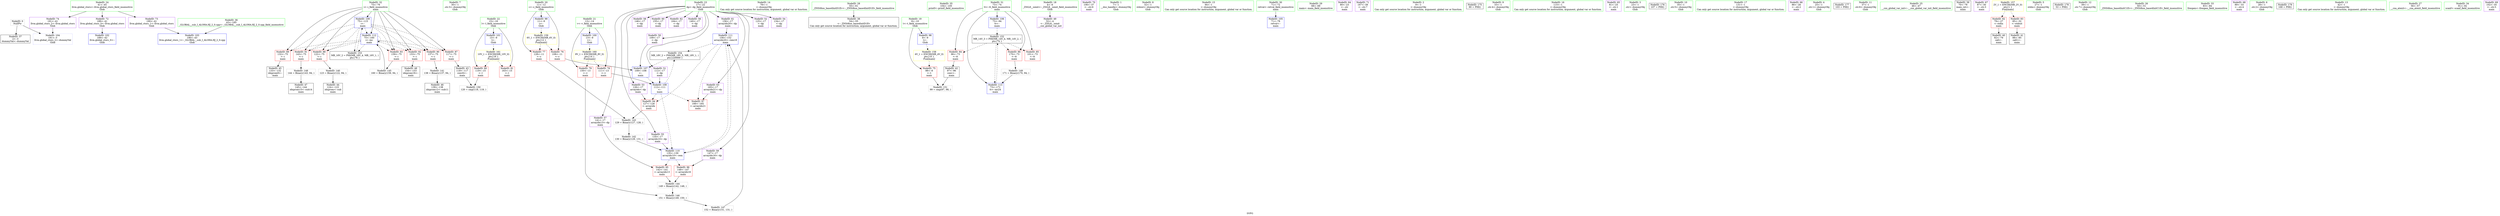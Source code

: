 digraph "SVFG" {
	label="SVFG";

	Node0x5600ac2bfb10 [shape=record,color=grey,label="{NodeID: 0\nNullPtr}"];
	Node0x5600ac2bfb10 -> Node0x5600ac2d3b00[style=solid];
	Node0x5600ac2bfb10 -> Node0x5600ac2d4bf0[style=solid];
	Node0x5600ac2d7720 [shape=record,color=red,label="{NodeID: 90\n137\<--75\n\<--i\nmain\n}"];
	Node0x5600ac2d7720 -> Node0x5600ac2db170[style=solid];
	Node0x5600ac2d1980 [shape=record,color=green,label="{NodeID: 7\n30\<--1\n.str.3\<--dummyObj\nGlob }"];
	Node0x5600ac2d4520 [shape=record,color=red,label="{NodeID: 97\n166\<--165\n\<--arrayidx21\nmain\n}"];
	Node0x5600ac2d25e0 [shape=record,color=green,label="{NodeID: 14\n78\<--1\n\<--dummyObj\nCan only get source location for instruction, argument, global var or function.}"];
	Node0x5600ac2d4bf0 [shape=record,color=blue, style = dotted,label="{NodeID: 104\n191\<--3\nllvm.global_ctors_2\<--dummyVal\nGlob }"];
	Node0x5600ac2d2b90 [shape=record,color=green,label="{NodeID: 21\n13\<--14\nv\<--v_field_insensitive\nGlob }"];
	Node0x5600ac2d2b90 -> Node0x5600ac2d6d60[style=solid];
	Node0x5600ac2d2b90 -> Node0x5600ac2d6e30[style=solid];
	Node0x5600ac2d2b90 -> Node0x5600ac2d47f0[style=solid];
	Node0x5600ac2d51d0 [shape=record,color=blue,label="{NodeID: 111\n156\<--152\narrayidx20\<--rem18\nmain\n}"];
	Node0x5600ac2d51d0 -> Node0x5600ac2d7a60[style=dashed];
	Node0x5600ac2d51d0 -> Node0x5600ac2d4520[style=dashed];
	Node0x5600ac2d51d0 -> Node0x5600ac2d5100[style=dashed];
	Node0x5600ac2d51d0 -> Node0x5600ac2e1130[style=dashed];
	Node0x5600ac2d3290 [shape=record,color=green,label="{NodeID: 28\n55\<--61\n_ZNSt8ios_base4InitD1Ev\<--_ZNSt8ios_base4InitD1Ev_field_insensitive\n}"];
	Node0x5600ac2d3290 -> Node0x5600ac2d3c00[style=solid];
	Node0x5600ac2d3900 [shape=record,color=green,label="{NodeID: 35\n104\<--105\nprintf\<--printf_field_insensitive\n}"];
	Node0x5600ac2d3f70 [shape=record,color=black,label="{NodeID: 42\n97\<--96\nconv\<--\nmain\n}"];
	Node0x5600ac2d3f70 -> Node0x5600ac2dc070[style=solid];
	Node0x5600ac2d5540 [shape=record,color=purple,label="{NodeID: 49\n52\<--4\n\<--_ZStL8__ioinit\n__cxx_global_var_init\n}"];
	Node0x5600ac2d5af0 [shape=record,color=purple,label="{NodeID: 56\n140\<--17\n\<--dp\nmain\n}"];
	Node0x5600ac2db8f0 [shape=record,color=grey,label="{NodeID: 146\n151 = Binary(149, 150, )\n}"];
	Node0x5600ac2db8f0 -> Node0x5600ac2dba70[style=solid];
	Node0x5600ac2d60a0 [shape=record,color=purple,label="{NodeID: 63\n165\<--17\narrayidx21\<--dp\nmain\n}"];
	Node0x5600ac2d60a0 -> Node0x5600ac2d4520[style=solid];
	Node0x5600ac2e0c30 [shape=record,color=black,label="{NodeID: 153\nMR_16V_2 = PHI(MR_16V_4, MR_16V_1, )\npts\{76 \}\n}"];
	Node0x5600ac2e0c30 -> Node0x5600ac2d5030[style=dashed];
	Node0x5600ac2d6650 [shape=record,color=purple,label="{NodeID: 70\n106\<--37\n\<--.str.6\nmain\n}"];
	Node0x5600ac2e2d10 [shape=record,color=yellow,style=double,label="{NodeID: 160\n8V_1 = ENCHI(MR_8V_0)\npts\{14 \}\nFun[main]}"];
	Node0x5600ac2e2d10 -> Node0x5600ac2d6d60[style=dashed];
	Node0x5600ac2e2d10 -> Node0x5600ac2d6e30[style=dashed];
	Node0x5600ac2d6c90 [shape=record,color=red,label="{NodeID: 77\n128\<--11\n\<--c\nmain\n}"];
	Node0x5600ac2d6c90 -> Node0x5600ac2db470[style=solid];
	Node0x5600ac2d7240 [shape=record,color=red,label="{NodeID: 84\n96\<--73\n\<--tt\nmain\n}"];
	Node0x5600ac2d7240 -> Node0x5600ac2d3f70[style=solid];
	Node0x5600ac2c0250 [shape=record,color=green,label="{NodeID: 1\n7\<--1\n__dso_handle\<--dummyObj\nGlob }"];
	Node0x5600ac2d77f0 [shape=record,color=red,label="{NodeID: 91\n143\<--75\n\<--i\nmain\n}"];
	Node0x5600ac2d77f0 -> Node0x5600ac2dbbf0[style=solid];
	Node0x5600ac2d1a10 [shape=record,color=green,label="{NodeID: 8\n32\<--1\nstdout\<--dummyObj\nGlob }"];
	Node0x5600ac2d45f0 [shape=record,color=blue,label="{NodeID: 98\n8\<--9\nt\<--\nGlob }"];
	Node0x5600ac2d45f0 -> Node0x5600ac2e2b50[style=dashed];
	Node0x5600ac2d26b0 [shape=record,color=green,label="{NodeID: 15\n94\<--1\n\<--dummyObj\nCan only get source location for instruction, argument, global var or function.}"];
	Node0x5600ac2d4cf0 [shape=record,color=blue,label="{NodeID: 105\n71\<--78\nretval\<--\nmain\n}"];
	Node0x5600ac2d2c90 [shape=record,color=green,label="{NodeID: 22\n15\<--16\nl\<--l_field_insensitive\nGlob }"];
	Node0x5600ac2d2c90 -> Node0x5600ac2d6f00[style=solid];
	Node0x5600ac2d2c90 -> Node0x5600ac2d6fd0[style=solid];
	Node0x5600ac2d2c90 -> Node0x5600ac2d48f0[style=solid];
	Node0x5600ac2d52a0 [shape=record,color=blue,label="{NodeID: 112\n75\<--160\ni\<--inc\nmain\n}"];
	Node0x5600ac2d52a0 -> Node0x5600ac2d74b0[style=dashed];
	Node0x5600ac2d52a0 -> Node0x5600ac2d7580[style=dashed];
	Node0x5600ac2d52a0 -> Node0x5600ac2d7650[style=dashed];
	Node0x5600ac2d52a0 -> Node0x5600ac2d7720[style=dashed];
	Node0x5600ac2d52a0 -> Node0x5600ac2d77f0[style=dashed];
	Node0x5600ac2d52a0 -> Node0x5600ac2d78c0[style=dashed];
	Node0x5600ac2d52a0 -> Node0x5600ac2d7990[style=dashed];
	Node0x5600ac2d52a0 -> Node0x5600ac2d52a0[style=dashed];
	Node0x5600ac2d52a0 -> Node0x5600ac2e0c30[style=dashed];
	Node0x5600ac2d3390 [shape=record,color=green,label="{NodeID: 29\n68\<--69\nmain\<--main_field_insensitive\n}"];
	Node0x5600ac2d3a00 [shape=record,color=green,label="{NodeID: 36\n43\<--185\n_GLOBAL__sub_I_ALOHA.HJ_2_0.cpp\<--_GLOBAL__sub_I_ALOHA.HJ_2_0.cpp_field_insensitive\n}"];
	Node0x5600ac2d3a00 -> Node0x5600ac2d4af0[style=solid];
	Node0x5600ac2d4040 [shape=record,color=black,label="{NodeID: 43\n118\<--117\nconv6\<--\nmain\n}"];
	Node0x5600ac2d4040 -> Node0x5600ac2dbef0[style=solid];
	Node0x5600ac2d5610 [shape=record,color=purple,label="{NodeID: 50\n109\<--17\n\<--dp\nmain\n}"];
	Node0x5600ac2d5610 -> Node0x5600ac2d4e90[style=solid];
	Node0x5600ac2daff0 [shape=record,color=grey,label="{NodeID: 140\n123 = Binary(122, 94, )\n}"];
	Node0x5600ac2daff0 -> Node0x5600ac2d4110[style=solid];
	Node0x5600ac2d5bc0 [shape=record,color=purple,label="{NodeID: 57\n141\<--17\narrayidx13\<--dp\nmain\n}"];
	Node0x5600ac2d5bc0 -> Node0x5600ac2d7b30[style=solid];
	Node0x5600ac2dba70 [shape=record,color=grey,label="{NodeID: 147\n152 = Binary(151, 131, )\n}"];
	Node0x5600ac2dba70 -> Node0x5600ac2d51d0[style=solid];
	Node0x5600ac2d6170 [shape=record,color=purple,label="{NodeID: 64\n80\<--23\n\<--.str\nmain\n}"];
	Node0x5600ac2e1130 [shape=record,color=black,label="{NodeID: 154\nMR_18V_2 = PHI(MR_18V_5, MR_18V_1, )\npts\{220000 \}\n}"];
	Node0x5600ac2e1130 -> Node0x5600ac2d4e90[style=dashed];
	Node0x5600ac2d6720 [shape=record,color=purple,label="{NodeID: 71\n167\<--39\n\<--.str.7\nmain\n}"];
	Node0x5600ac2e2df0 [shape=record,color=yellow,style=double,label="{NodeID: 161\n10V_1 = ENCHI(MR_10V_0)\npts\{16 \}\nFun[main]}"];
	Node0x5600ac2e2df0 -> Node0x5600ac2d6f00[style=dashed];
	Node0x5600ac2e2df0 -> Node0x5600ac2d6fd0[style=dashed];
	Node0x5600ac2d6d60 [shape=record,color=red,label="{NodeID: 78\n111\<--13\n\<--v\nmain\n}"];
	Node0x5600ac2d6d60 -> Node0x5600ac2d4f60[style=solid];
	Node0x5600ac2d7310 [shape=record,color=red,label="{NodeID: 85\n101\<--73\n\<--tt\nmain\n}"];
	Node0x5600ac2bfbe0 [shape=record,color=green,label="{NodeID: 2\n9\<--1\n\<--dummyObj\nCan only get source location for instruction, argument, global var or function.}"];
	Node0x5600ac2e8a50 [shape=record,color=black,label="{NodeID: 175\n90 = PHI()\n}"];
	Node0x5600ac2d78c0 [shape=record,color=red,label="{NodeID: 92\n153\<--75\n\<--i\nmain\n}"];
	Node0x5600ac2d78c0 -> Node0x5600ac2d5470[style=solid];
	Node0x5600ac2d2250 [shape=record,color=green,label="{NodeID: 9\n33\<--1\n.str.4\<--dummyObj\nGlob }"];
	Node0x5600ac2d46f0 [shape=record,color=blue,label="{NodeID: 99\n11\<--9\nc\<--\nGlob }"];
	Node0x5600ac2d46f0 -> Node0x5600ac2e2c30[style=dashed];
	Node0x5600ac2d2780 [shape=record,color=green,label="{NodeID: 16\n115\<--1\n\<--dummyObj\nCan only get source location for instruction, argument, global var or function.}"];
	Node0x5600ac2d4dc0 [shape=record,color=blue,label="{NodeID: 106\n73\<--94\ntt\<--\nmain\n}"];
	Node0x5600ac2d4dc0 -> Node0x5600ac2e0730[style=dashed];
	Node0x5600ac2d2d90 [shape=record,color=green,label="{NodeID: 23\n17\<--22\ndp\<--dp_field_insensitive\nGlob }"];
	Node0x5600ac2d2d90 -> Node0x5600ac2d5610[style=solid];
	Node0x5600ac2d2d90 -> Node0x5600ac2d56e0[style=solid];
	Node0x5600ac2d2d90 -> Node0x5600ac2d57b0[style=solid];
	Node0x5600ac2d2d90 -> Node0x5600ac2d5880[style=solid];
	Node0x5600ac2d2d90 -> Node0x5600ac2d5950[style=solid];
	Node0x5600ac2d2d90 -> Node0x5600ac2d5a20[style=solid];
	Node0x5600ac2d2d90 -> Node0x5600ac2d5af0[style=solid];
	Node0x5600ac2d2d90 -> Node0x5600ac2d5bc0[style=solid];
	Node0x5600ac2d2d90 -> Node0x5600ac2d5c90[style=solid];
	Node0x5600ac2d2d90 -> Node0x5600ac2d5d60[style=solid];
	Node0x5600ac2d2d90 -> Node0x5600ac2d5e30[style=solid];
	Node0x5600ac2d2d90 -> Node0x5600ac2d5f00[style=solid];
	Node0x5600ac2d2d90 -> Node0x5600ac2d5fd0[style=solid];
	Node0x5600ac2d2d90 -> Node0x5600ac2d60a0[style=solid];
	Node0x5600ac2d5370 [shape=record,color=blue,label="{NodeID: 113\n73\<--171\ntt\<--inc24\nmain\n}"];
	Node0x5600ac2d5370 -> Node0x5600ac2e0730[style=dashed];
	Node0x5600ac2d3490 [shape=record,color=green,label="{NodeID: 30\n71\<--72\nretval\<--retval_field_insensitive\nmain\n}"];
	Node0x5600ac2d3490 -> Node0x5600ac2d4cf0[style=solid];
	Node0x5600ac2d3b00 [shape=record,color=black,label="{NodeID: 37\n2\<--3\ndummyVal\<--dummyVal\n}"];
	Node0x5600ac2d4110 [shape=record,color=black,label="{NodeID: 44\n124\<--123\nidxprom\<--sub\nmain\n}"];
	Node0x5600ac2d56e0 [shape=record,color=purple,label="{NodeID: 51\n112\<--17\n\<--dp\nmain\n}"];
	Node0x5600ac2d56e0 -> Node0x5600ac2d4f60[style=solid];
	Node0x5600ac2db170 [shape=record,color=grey,label="{NodeID: 141\n138 = Binary(137, 94, )\n}"];
	Node0x5600ac2db170 -> Node0x5600ac2d42b0[style=solid];
	Node0x5600ac2d5c90 [shape=record,color=purple,label="{NodeID: 58\n146\<--17\n\<--dp\nmain\n}"];
	Node0x5600ac2dbbf0 [shape=record,color=grey,label="{NodeID: 148\n144 = Binary(143, 94, )\n}"];
	Node0x5600ac2dbbf0 -> Node0x5600ac2d4380[style=solid];
	Node0x5600ac2d6240 [shape=record,color=purple,label="{NodeID: 65\n81\<--25\n\<--.str.1\nmain\n}"];
	Node0x5600ac2d67f0 [shape=record,color=purple,label="{NodeID: 72\n189\<--41\nllvm.global_ctors_0\<--llvm.global_ctors\nGlob }"];
	Node0x5600ac2d67f0 -> Node0x5600ac2d49f0[style=solid];
	Node0x5600ac2d6e30 [shape=record,color=red,label="{NodeID: 79\n150\<--13\n\<--v\nmain\n}"];
	Node0x5600ac2d6e30 -> Node0x5600ac2db8f0[style=solid];
	Node0x5600ac2d73e0 [shape=record,color=red,label="{NodeID: 86\n170\<--73\n\<--tt\nmain\n}"];
	Node0x5600ac2d73e0 -> Node0x5600ac2dbd70[style=solid];
	Node0x5600ac2bfc70 [shape=record,color=green,label="{NodeID: 3\n23\<--1\n.str\<--dummyObj\nGlob }"];
	Node0x5600ac2e8b50 [shape=record,color=black,label="{NodeID: 176\n107 = PHI()\n}"];
	Node0x5600ac2d7990 [shape=record,color=red,label="{NodeID: 93\n159\<--75\n\<--i\nmain\n}"];
	Node0x5600ac2d7990 -> Node0x5600ac2db770[style=solid];
	Node0x5600ac2d22e0 [shape=record,color=green,label="{NodeID: 10\n35\<--1\n.str.5\<--dummyObj\nGlob }"];
	Node0x5600ac2d47f0 [shape=record,color=blue,label="{NodeID: 100\n13\<--9\nv\<--\nGlob }"];
	Node0x5600ac2d47f0 -> Node0x5600ac2e2d10[style=dashed];
	Node0x5600ac2d2850 [shape=record,color=green,label="{NodeID: 17\n131\<--1\n\<--dummyObj\nCan only get source location for instruction, argument, global var or function.}"];
	Node0x5600ac2d4e90 [shape=record,color=blue,label="{NodeID: 107\n109\<--108\n\<--\nmain\n}"];
	Node0x5600ac2d4e90 -> Node0x5600ac2d4f60[style=dashed];
	Node0x5600ac2d2e90 [shape=record,color=green,label="{NodeID: 24\n41\<--45\nllvm.global_ctors\<--llvm.global_ctors_field_insensitive\nGlob }"];
	Node0x5600ac2d2e90 -> Node0x5600ac2d67f0[style=solid];
	Node0x5600ac2d2e90 -> Node0x5600ac2d68f0[style=solid];
	Node0x5600ac2d2e90 -> Node0x5600ac2d69f0[style=solid];
	Node0x5600ac2d3560 [shape=record,color=green,label="{NodeID: 31\n73\<--74\ntt\<--tt_field_insensitive\nmain\n}"];
	Node0x5600ac2d3560 -> Node0x5600ac2d7240[style=solid];
	Node0x5600ac2d3560 -> Node0x5600ac2d7310[style=solid];
	Node0x5600ac2d3560 -> Node0x5600ac2d73e0[style=solid];
	Node0x5600ac2d3560 -> Node0x5600ac2d4dc0[style=solid];
	Node0x5600ac2d3560 -> Node0x5600ac2d5370[style=solid];
	Node0x5600ac2d3c00 [shape=record,color=black,label="{NodeID: 38\n54\<--55\n\<--_ZNSt8ios_base4InitD1Ev\nCan only get source location for instruction, argument, global var or function.}"];
	Node0x5600ac2d41e0 [shape=record,color=black,label="{NodeID: 45\n133\<--132\nidxprom9\<--\nmain\n}"];
	Node0x5600ac2d57b0 [shape=record,color=purple,label="{NodeID: 52\n125\<--17\n\<--dp\nmain\n}"];
	Node0x5600ac2db2f0 [shape=record,color=grey,label="{NodeID: 142\n130 = Binary(129, 131, )\n}"];
	Node0x5600ac2db2f0 -> Node0x5600ac2d5100[style=solid];
	Node0x5600ac2d5d60 [shape=record,color=purple,label="{NodeID: 59\n147\<--17\narrayidx16\<--dp\nmain\n}"];
	Node0x5600ac2d5d60 -> Node0x5600ac2d4450[style=solid];
	Node0x5600ac2dbd70 [shape=record,color=grey,label="{NodeID: 149\n171 = Binary(170, 94, )\n}"];
	Node0x5600ac2dbd70 -> Node0x5600ac2d5370[style=solid];
	Node0x5600ac2d6310 [shape=record,color=purple,label="{NodeID: 66\n86\<--28\n\<--.str.2\nmain\n}"];
	Node0x5600ac2d68f0 [shape=record,color=purple,label="{NodeID: 73\n190\<--41\nllvm.global_ctors_1\<--llvm.global_ctors\nGlob }"];
	Node0x5600ac2d68f0 -> Node0x5600ac2d4af0[style=solid];
	Node0x5600ac2d6f00 [shape=record,color=red,label="{NodeID: 80\n119\<--15\n\<--l\nmain\n}"];
	Node0x5600ac2d6f00 -> Node0x5600ac2dbef0[style=solid];
	Node0x5600ac2d74b0 [shape=record,color=red,label="{NodeID: 87\n117\<--75\n\<--i\nmain\n}"];
	Node0x5600ac2d74b0 -> Node0x5600ac2d4040[style=solid];
	Node0x5600ac2bfd00 [shape=record,color=green,label="{NodeID: 4\n25\<--1\n.str.1\<--dummyObj\nGlob }"];
	Node0x5600ac2e8c50 [shape=record,color=black,label="{NodeID: 177\n103 = PHI()\n}"];
	Node0x5600ac2d7a60 [shape=record,color=red,label="{NodeID: 94\n127\<--126\n\<--arrayidx\nmain\n}"];
	Node0x5600ac2d7a60 -> Node0x5600ac2db470[style=solid];
	Node0x5600ac2d2370 [shape=record,color=green,label="{NodeID: 11\n37\<--1\n.str.6\<--dummyObj\nGlob }"];
	Node0x5600ac2d48f0 [shape=record,color=blue,label="{NodeID: 101\n15\<--9\nl\<--\nGlob }"];
	Node0x5600ac2d48f0 -> Node0x5600ac2e2df0[style=dashed];
	Node0x5600ac2d2920 [shape=record,color=green,label="{NodeID: 18\n4\<--6\n_ZStL8__ioinit\<--_ZStL8__ioinit_field_insensitive\nGlob }"];
	Node0x5600ac2d2920 -> Node0x5600ac2d5540[style=solid];
	Node0x5600ac2d4f60 [shape=record,color=blue,label="{NodeID: 108\n112\<--111\n\<--\nmain\n}"];
	Node0x5600ac2d4f60 -> Node0x5600ac2d7a60[style=dashed];
	Node0x5600ac2d4f60 -> Node0x5600ac2d4520[style=dashed];
	Node0x5600ac2d4f60 -> Node0x5600ac2d5100[style=dashed];
	Node0x5600ac2d4f60 -> Node0x5600ac2e1130[style=dashed];
	Node0x5600ac2d2f90 [shape=record,color=green,label="{NodeID: 25\n46\<--47\n__cxx_global_var_init\<--__cxx_global_var_init_field_insensitive\n}"];
	Node0x5600ac2d3630 [shape=record,color=green,label="{NodeID: 32\n75\<--76\ni\<--i_field_insensitive\nmain\n}"];
	Node0x5600ac2d3630 -> Node0x5600ac2d74b0[style=solid];
	Node0x5600ac2d3630 -> Node0x5600ac2d7580[style=solid];
	Node0x5600ac2d3630 -> Node0x5600ac2d7650[style=solid];
	Node0x5600ac2d3630 -> Node0x5600ac2d7720[style=solid];
	Node0x5600ac2d3630 -> Node0x5600ac2d77f0[style=solid];
	Node0x5600ac2d3630 -> Node0x5600ac2d78c0[style=solid];
	Node0x5600ac2d3630 -> Node0x5600ac2d7990[style=solid];
	Node0x5600ac2d3630 -> Node0x5600ac2d5030[style=solid];
	Node0x5600ac2d3630 -> Node0x5600ac2d52a0[style=solid];
	Node0x5600ac2d3d00 [shape=record,color=black,label="{NodeID: 39\n70\<--78\nmain_ret\<--\nmain\n}"];
	Node0x5600ac2d42b0 [shape=record,color=black,label="{NodeID: 46\n139\<--138\nidxprom12\<--sub11\nmain\n}"];
	Node0x5600ac2d5880 [shape=record,color=purple,label="{NodeID: 53\n126\<--17\narrayidx\<--dp\nmain\n}"];
	Node0x5600ac2d5880 -> Node0x5600ac2d7a60[style=solid];
	Node0x5600ac2db470 [shape=record,color=grey,label="{NodeID: 143\n129 = Binary(127, 128, )\n}"];
	Node0x5600ac2db470 -> Node0x5600ac2db2f0[style=solid];
	Node0x5600ac2d5e30 [shape=record,color=purple,label="{NodeID: 60\n155\<--17\n\<--dp\nmain\n}"];
	Node0x5600ac2dbef0 [shape=record,color=grey,label="{NodeID: 150\n120 = cmp(118, 119, )\n}"];
	Node0x5600ac2d63e0 [shape=record,color=purple,label="{NodeID: 67\n87\<--30\n\<--.str.3\nmain\n}"];
	Node0x5600ac2e2030 [shape=record,color=yellow,style=double,label="{NodeID: 157\n2V_1 = ENCHI(MR_2V_0)\npts\{1 \}\nFun[main]}"];
	Node0x5600ac2e2030 -> Node0x5600ac2d70a0[style=dashed];
	Node0x5600ac2e2030 -> Node0x5600ac2d7170[style=dashed];
	Node0x5600ac2d69f0 [shape=record,color=purple,label="{NodeID: 74\n191\<--41\nllvm.global_ctors_2\<--llvm.global_ctors\nGlob }"];
	Node0x5600ac2d69f0 -> Node0x5600ac2d4bf0[style=solid];
	Node0x5600ac2d6fd0 [shape=record,color=red,label="{NodeID: 81\n163\<--15\n\<--l\nmain\n}"];
	Node0x5600ac2d7580 [shape=record,color=red,label="{NodeID: 88\n122\<--75\n\<--i\nmain\n}"];
	Node0x5600ac2d7580 -> Node0x5600ac2daff0[style=solid];
	Node0x5600ac2d1860 [shape=record,color=green,label="{NodeID: 5\n27\<--1\nstdin\<--dummyObj\nGlob }"];
	Node0x5600ac2e8d50 [shape=record,color=black,label="{NodeID: 178\n53 = PHI()\n}"];
	Node0x5600ac2d7b30 [shape=record,color=red,label="{NodeID: 95\n142\<--141\n\<--arrayidx13\nmain\n}"];
	Node0x5600ac2d7b30 -> Node0x5600ac2db5f0[style=solid];
	Node0x5600ac2d2440 [shape=record,color=green,label="{NodeID: 12\n39\<--1\n.str.7\<--dummyObj\nGlob }"];
	Node0x5600ac2d49f0 [shape=record,color=blue,label="{NodeID: 102\n189\<--42\nllvm.global_ctors_0\<--\nGlob }"];
	Node0x5600ac2d29f0 [shape=record,color=green,label="{NodeID: 19\n8\<--10\nt\<--t_field_insensitive\nGlob }"];
	Node0x5600ac2d29f0 -> Node0x5600ac2d6af0[style=solid];
	Node0x5600ac2d29f0 -> Node0x5600ac2d45f0[style=solid];
	Node0x5600ac2d5030 [shape=record,color=blue,label="{NodeID: 109\n75\<--115\ni\<--\nmain\n}"];
	Node0x5600ac2d5030 -> Node0x5600ac2d74b0[style=dashed];
	Node0x5600ac2d5030 -> Node0x5600ac2d7580[style=dashed];
	Node0x5600ac2d5030 -> Node0x5600ac2d7650[style=dashed];
	Node0x5600ac2d5030 -> Node0x5600ac2d7720[style=dashed];
	Node0x5600ac2d5030 -> Node0x5600ac2d77f0[style=dashed];
	Node0x5600ac2d5030 -> Node0x5600ac2d78c0[style=dashed];
	Node0x5600ac2d5030 -> Node0x5600ac2d7990[style=dashed];
	Node0x5600ac2d5030 -> Node0x5600ac2d52a0[style=dashed];
	Node0x5600ac2d5030 -> Node0x5600ac2e0c30[style=dashed];
	Node0x5600ac2d3090 [shape=record,color=green,label="{NodeID: 26\n50\<--51\n_ZNSt8ios_base4InitC1Ev\<--_ZNSt8ios_base4InitC1Ev_field_insensitive\n}"];
	Node0x5600ac2d3700 [shape=record,color=green,label="{NodeID: 33\n83\<--84\nfreopen\<--freopen_field_insensitive\n}"];
	Node0x5600ac2d3dd0 [shape=record,color=black,label="{NodeID: 40\n82\<--79\ncall\<--\nmain\n}"];
	Node0x5600ac2d4380 [shape=record,color=black,label="{NodeID: 47\n145\<--144\nidxprom15\<--sub14\nmain\n}"];
	Node0x5600ac2d5950 [shape=record,color=purple,label="{NodeID: 54\n134\<--17\n\<--dp\nmain\n}"];
	Node0x5600ac2db5f0 [shape=record,color=grey,label="{NodeID: 144\n149 = Binary(142, 148, )\n}"];
	Node0x5600ac2db5f0 -> Node0x5600ac2db8f0[style=solid];
	Node0x5600ac2d5f00 [shape=record,color=purple,label="{NodeID: 61\n156\<--17\narrayidx20\<--dp\nmain\n}"];
	Node0x5600ac2d5f00 -> Node0x5600ac2d51d0[style=solid];
	Node0x5600ac2dc070 [shape=record,color=grey,label="{NodeID: 151\n99 = cmp(97, 98, )\n}"];
	Node0x5600ac2d64b0 [shape=record,color=purple,label="{NodeID: 68\n89\<--33\n\<--.str.4\nmain\n}"];
	Node0x5600ac2e2b50 [shape=record,color=yellow,style=double,label="{NodeID: 158\n4V_1 = ENCHI(MR_4V_0)\npts\{10 \}\nFun[main]}"];
	Node0x5600ac2e2b50 -> Node0x5600ac2d6af0[style=dashed];
	Node0x5600ac2d6af0 [shape=record,color=red,label="{NodeID: 75\n98\<--8\n\<--t\nmain\n}"];
	Node0x5600ac2d6af0 -> Node0x5600ac2dc070[style=solid];
	Node0x5600ac2d70a0 [shape=record,color=red,label="{NodeID: 82\n79\<--27\n\<--stdin\nmain\n}"];
	Node0x5600ac2d70a0 -> Node0x5600ac2d3dd0[style=solid];
	Node0x5600ac2d7650 [shape=record,color=red,label="{NodeID: 89\n132\<--75\n\<--i\nmain\n}"];
	Node0x5600ac2d7650 -> Node0x5600ac2d41e0[style=solid];
	Node0x5600ac2d18f0 [shape=record,color=green,label="{NodeID: 6\n28\<--1\n.str.2\<--dummyObj\nGlob }"];
	Node0x5600ac2e8e50 [shape=record,color=black,label="{NodeID: 179\n168 = PHI()\n}"];
	Node0x5600ac2d4450 [shape=record,color=red,label="{NodeID: 96\n148\<--147\n\<--arrayidx16\nmain\n}"];
	Node0x5600ac2d4450 -> Node0x5600ac2db5f0[style=solid];
	Node0x5600ac2d2510 [shape=record,color=green,label="{NodeID: 13\n42\<--1\n\<--dummyObj\nCan only get source location for instruction, argument, global var or function.}"];
	Node0x5600ac2d4af0 [shape=record,color=blue,label="{NodeID: 103\n190\<--43\nllvm.global_ctors_1\<--_GLOBAL__sub_I_ALOHA.HJ_2_0.cpp\nGlob }"];
	Node0x5600ac2d2ac0 [shape=record,color=green,label="{NodeID: 20\n11\<--12\nc\<--c_field_insensitive\nGlob }"];
	Node0x5600ac2d2ac0 -> Node0x5600ac2d6bc0[style=solid];
	Node0x5600ac2d2ac0 -> Node0x5600ac2d6c90[style=solid];
	Node0x5600ac2d2ac0 -> Node0x5600ac2d46f0[style=solid];
	Node0x5600ac2d5100 [shape=record,color=blue,label="{NodeID: 110\n135\<--130\narrayidx10\<--rem\nmain\n}"];
	Node0x5600ac2d5100 -> Node0x5600ac2d7b30[style=dashed];
	Node0x5600ac2d5100 -> Node0x5600ac2d4450[style=dashed];
	Node0x5600ac2d5100 -> Node0x5600ac2d51d0[style=dashed];
	Node0x5600ac2d3190 [shape=record,color=green,label="{NodeID: 27\n56\<--57\n__cxa_atexit\<--__cxa_atexit_field_insensitive\n}"];
	Node0x5600ac2d3800 [shape=record,color=green,label="{NodeID: 34\n91\<--92\nscanf\<--scanf_field_insensitive\n}"];
	Node0x5600ac2d3ea0 [shape=record,color=black,label="{NodeID: 41\n88\<--85\ncall1\<--\nmain\n}"];
	Node0x5600ac2d5470 [shape=record,color=black,label="{NodeID: 48\n154\<--153\nidxprom19\<--\nmain\n}"];
	Node0x5600ac2d5a20 [shape=record,color=purple,label="{NodeID: 55\n135\<--17\narrayidx10\<--dp\nmain\n}"];
	Node0x5600ac2d5a20 -> Node0x5600ac2d5100[style=solid];
	Node0x5600ac2db770 [shape=record,color=grey,label="{NodeID: 145\n160 = Binary(159, 94, )\n}"];
	Node0x5600ac2db770 -> Node0x5600ac2d52a0[style=solid];
	Node0x5600ac2d5fd0 [shape=record,color=purple,label="{NodeID: 62\n164\<--17\n\<--dp\nmain\n}"];
	Node0x5600ac2e0730 [shape=record,color=black,label="{NodeID: 152\nMR_14V_3 = PHI(MR_14V_4, MR_14V_2, )\npts\{74 \}\n}"];
	Node0x5600ac2e0730 -> Node0x5600ac2d7240[style=dashed];
	Node0x5600ac2e0730 -> Node0x5600ac2d7310[style=dashed];
	Node0x5600ac2e0730 -> Node0x5600ac2d73e0[style=dashed];
	Node0x5600ac2e0730 -> Node0x5600ac2d5370[style=dashed];
	Node0x5600ac2d6580 [shape=record,color=purple,label="{NodeID: 69\n102\<--35\n\<--.str.5\nmain\n}"];
	Node0x5600ac2e2c30 [shape=record,color=yellow,style=double,label="{NodeID: 159\n6V_1 = ENCHI(MR_6V_0)\npts\{12 \}\nFun[main]}"];
	Node0x5600ac2e2c30 -> Node0x5600ac2d6bc0[style=dashed];
	Node0x5600ac2e2c30 -> Node0x5600ac2d6c90[style=dashed];
	Node0x5600ac2d6bc0 [shape=record,color=red,label="{NodeID: 76\n108\<--11\n\<--c\nmain\n}"];
	Node0x5600ac2d6bc0 -> Node0x5600ac2d4e90[style=solid];
	Node0x5600ac2d7170 [shape=record,color=red,label="{NodeID: 83\n85\<--32\n\<--stdout\nmain\n}"];
	Node0x5600ac2d7170 -> Node0x5600ac2d3ea0[style=solid];
}
